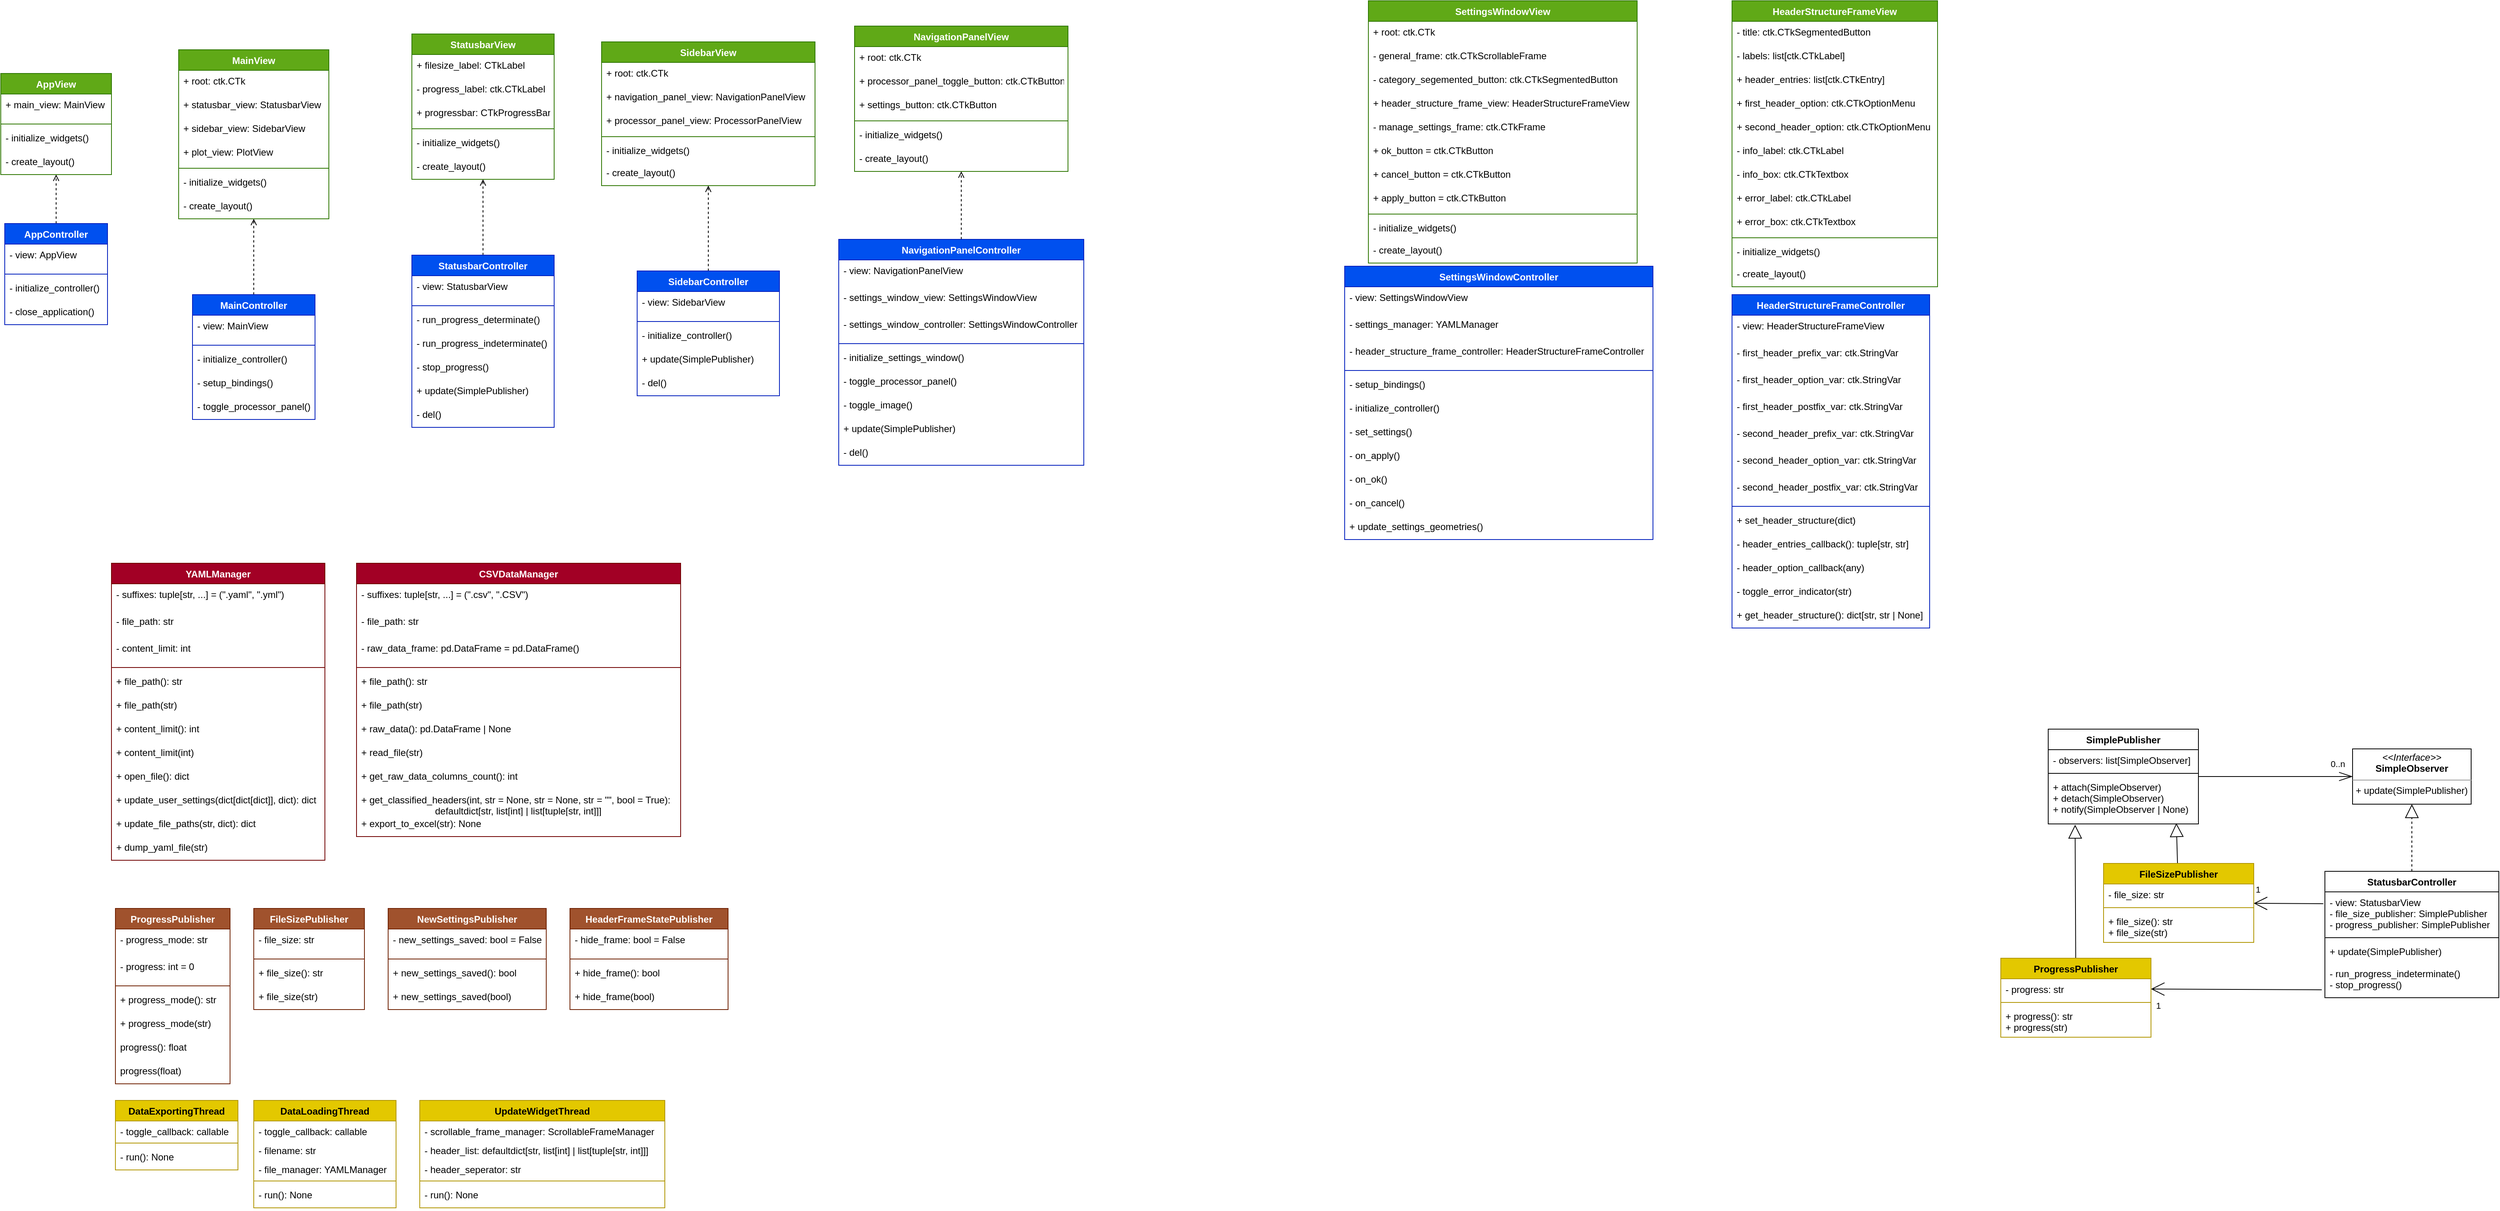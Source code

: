 <mxfile>
    <diagram id="FnCuMrJBciPBzQJP4Sz_" name="Page-1">
        <mxGraphModel dx="-2260" dy="2338" grid="1" gridSize="10" guides="1" tooltips="1" connect="1" arrows="1" fold="1" page="1" pageScale="1" pageWidth="1169" pageHeight="827" math="0" shadow="0">
            <root>
                <mxCell id="0"/>
                <mxCell id="1" parent="0"/>
                <mxCell id="126" style="edgeStyle=none;html=1;endArrow=block;endFill=0;endSize=15;dashed=1;" parent="1" source="127" target="173" edge="1">
                    <mxGeometry relative="1" as="geometry"/>
                </mxCell>
                <mxCell id="127" value="StatusbarController" style="swimlane;fontStyle=1;align=center;verticalAlign=top;childLayout=stackLayout;horizontal=1;startSize=26;horizontalStack=0;resizeParent=1;resizeParentMax=0;resizeLast=0;collapsible=1;marginBottom=0;rounded=0;" parent="1" vertex="1">
                    <mxGeometry x="6550" y="-460" width="220" height="160" as="geometry"/>
                </mxCell>
                <mxCell id="128" value="- view: StatusbarView&#10;- file_size_publisher: SimplePublisher&#10;- progress_publisher: SimplePublisher" style="text;strokeColor=none;fillColor=none;align=left;verticalAlign=top;spacingLeft=4;spacingRight=4;overflow=hidden;rotatable=0;points=[[0,0.5],[1,0.5]];portConstraint=eastwest;rounded=0;" parent="127" vertex="1">
                    <mxGeometry y="26" width="220" height="54" as="geometry"/>
                </mxCell>
                <mxCell id="129" value="" style="line;strokeWidth=1;fillColor=none;align=left;verticalAlign=middle;spacingTop=-1;spacingLeft=3;spacingRight=3;rotatable=0;labelPosition=right;points=[];portConstraint=eastwest;strokeColor=inherit;rounded=0;" parent="127" vertex="1">
                    <mxGeometry y="80" width="220" height="8" as="geometry"/>
                </mxCell>
                <mxCell id="130" value="+ update(SimplePublisher)&#10;&#10;- run_progress_indeterminate()&#10;- stop_progress()" style="text;strokeColor=none;fillColor=none;align=left;verticalAlign=top;spacingLeft=4;spacingRight=4;overflow=hidden;rotatable=0;points=[[0,0.5],[1,0.5]];portConstraint=eastwest;rounded=0;" parent="127" vertex="1">
                    <mxGeometry y="88" width="220" height="72" as="geometry"/>
                </mxCell>
                <mxCell id="167" style="edgeStyle=none;html=1;endArrow=openThin;endFill=0;endSize=15;" parent="1" source="169" target="173" edge="1">
                    <mxGeometry relative="1" as="geometry"/>
                </mxCell>
                <mxCell id="168" value="0..n" style="edgeLabel;html=1;align=center;verticalAlign=middle;resizable=0;points=[];" parent="167" vertex="1" connectable="0">
                    <mxGeometry x="0.8" relative="1" as="geometry">
                        <mxPoint y="-16" as="offset"/>
                    </mxGeometry>
                </mxCell>
                <mxCell id="169" value="SimplePublisher" style="swimlane;fontStyle=1;align=center;verticalAlign=top;childLayout=stackLayout;horizontal=1;startSize=26;horizontalStack=0;resizeParent=1;resizeParentMax=0;resizeLast=0;collapsible=1;marginBottom=0;rounded=0;" parent="1" vertex="1">
                    <mxGeometry x="6200" y="-640" width="190" height="120" as="geometry"/>
                </mxCell>
                <mxCell id="170" value="- observers: list[SimpleObserver]" style="text;strokeColor=none;fillColor=none;align=left;verticalAlign=top;spacingLeft=4;spacingRight=4;overflow=hidden;rotatable=0;points=[[0,0.5],[1,0.5]];portConstraint=eastwest;rounded=0;" parent="169" vertex="1">
                    <mxGeometry y="26" width="190" height="26" as="geometry"/>
                </mxCell>
                <mxCell id="171" value="" style="line;strokeWidth=1;fillColor=none;align=left;verticalAlign=middle;spacingTop=-1;spacingLeft=3;spacingRight=3;rotatable=0;labelPosition=right;points=[];portConstraint=eastwest;strokeColor=inherit;rounded=0;" parent="169" vertex="1">
                    <mxGeometry y="52" width="190" height="8" as="geometry"/>
                </mxCell>
                <mxCell id="172" value="+ attach(SimpleObserver)&#10;+ detach(SimpleObserver)&#10;+ notify(SimpleObserver | None)" style="text;strokeColor=none;fillColor=none;align=left;verticalAlign=top;spacingLeft=4;spacingRight=4;overflow=hidden;rotatable=0;points=[[0,0.5],[1,0.5]];portConstraint=eastwest;rounded=0;" parent="169" vertex="1">
                    <mxGeometry y="60" width="190" height="60" as="geometry"/>
                </mxCell>
                <mxCell id="173" value="&lt;p style=&quot;margin:0px;margin-top:4px;text-align:center;&quot;&gt;&lt;i&gt;&amp;lt;&amp;lt;Interface&amp;gt;&amp;gt;&lt;/i&gt;&lt;br&gt;&lt;b&gt;SimpleObserver&lt;/b&gt;&lt;/p&gt;&lt;hr size=&quot;1&quot;&gt;&lt;p style=&quot;margin:0px;margin-left:4px;&quot;&gt;&lt;/p&gt;&lt;p style=&quot;margin:0px;margin-left:4px;&quot;&gt;&lt;span style=&quot;background-color: initial;&quot;&gt;+ update(SimplePublisher)&lt;/span&gt;&lt;/p&gt;" style="verticalAlign=top;align=left;overflow=fill;fontSize=12;fontFamily=Helvetica;html=1;" parent="1" vertex="1">
                    <mxGeometry x="6585" y="-615" width="150" height="70" as="geometry"/>
                </mxCell>
                <mxCell id="174" style="edgeStyle=none;html=1;endArrow=block;endFill=0;endSize=15;entryX=0.179;entryY=1.017;entryDx=0;entryDy=0;entryPerimeter=0;" parent="1" source="175" target="172" edge="1">
                    <mxGeometry relative="1" as="geometry"/>
                </mxCell>
                <mxCell id="175" value="ProgressPublisher" style="swimlane;fontStyle=1;align=center;verticalAlign=top;childLayout=stackLayout;horizontal=1;startSize=26;horizontalStack=0;resizeParent=1;resizeParentMax=0;resizeLast=0;collapsible=1;marginBottom=0;rounded=0;fillColor=#e3c800;fontColor=#000000;strokeColor=#B09500;" parent="1" vertex="1">
                    <mxGeometry x="6140" y="-350" width="190" height="100" as="geometry"/>
                </mxCell>
                <mxCell id="176" value="- progress: str" style="text;strokeColor=none;fillColor=none;align=left;verticalAlign=top;spacingLeft=4;spacingRight=4;overflow=hidden;rotatable=0;points=[[0,0.5],[1,0.5]];portConstraint=eastwest;rounded=0;" parent="175" vertex="1">
                    <mxGeometry y="26" width="190" height="26" as="geometry"/>
                </mxCell>
                <mxCell id="177" value="" style="line;strokeWidth=1;fillColor=none;align=left;verticalAlign=middle;spacingTop=-1;spacingLeft=3;spacingRight=3;rotatable=0;labelPosition=right;points=[];portConstraint=eastwest;strokeColor=inherit;rounded=0;" parent="175" vertex="1">
                    <mxGeometry y="52" width="190" height="8" as="geometry"/>
                </mxCell>
                <mxCell id="178" value="+ progress(): str&#10;+ progress(str)" style="text;strokeColor=none;fillColor=none;align=left;verticalAlign=top;spacingLeft=4;spacingRight=4;overflow=hidden;rotatable=0;points=[[0,0.5],[1,0.5]];portConstraint=eastwest;rounded=0;" parent="175" vertex="1">
                    <mxGeometry y="60" width="190" height="40" as="geometry"/>
                </mxCell>
                <mxCell id="179" style="edgeStyle=none;html=1;endArrow=block;endFill=0;endSize=15;entryX=0.853;entryY=0.983;entryDx=0;entryDy=0;entryPerimeter=0;" parent="1" source="180" target="172" edge="1">
                    <mxGeometry relative="1" as="geometry"/>
                </mxCell>
                <mxCell id="180" value="FileSizePublisher" style="swimlane;fontStyle=1;align=center;verticalAlign=top;childLayout=stackLayout;horizontal=1;startSize=26;horizontalStack=0;resizeParent=1;resizeParentMax=0;resizeLast=0;collapsible=1;marginBottom=0;rounded=0;fillColor=#e3c800;fontColor=#000000;strokeColor=#B09500;" parent="1" vertex="1">
                    <mxGeometry x="6270" y="-470" width="190" height="100" as="geometry"/>
                </mxCell>
                <mxCell id="181" value="- file_size: str" style="text;strokeColor=none;fillColor=none;align=left;verticalAlign=top;spacingLeft=4;spacingRight=4;overflow=hidden;rotatable=0;points=[[0,0.5],[1,0.5]];portConstraint=eastwest;rounded=0;" parent="180" vertex="1">
                    <mxGeometry y="26" width="190" height="26" as="geometry"/>
                </mxCell>
                <mxCell id="182" value="" style="line;strokeWidth=1;fillColor=none;align=left;verticalAlign=middle;spacingTop=-1;spacingLeft=3;spacingRight=3;rotatable=0;labelPosition=right;points=[];portConstraint=eastwest;strokeColor=inherit;rounded=0;" parent="180" vertex="1">
                    <mxGeometry y="52" width="190" height="8" as="geometry"/>
                </mxCell>
                <mxCell id="183" value="+ file_size(): str&#10;+ file_size(str)" style="text;strokeColor=none;fillColor=none;align=left;verticalAlign=top;spacingLeft=4;spacingRight=4;overflow=hidden;rotatable=0;points=[[0,0.5],[1,0.5]];portConstraint=eastwest;rounded=0;" parent="180" vertex="1">
                    <mxGeometry y="60" width="190" height="40" as="geometry"/>
                </mxCell>
                <mxCell id="184" style="edgeStyle=none;html=1;endArrow=open;endFill=0;endSize=15;exitX=-0.009;exitY=0.278;exitDx=0;exitDy=0;exitPerimeter=0;" parent="1" source="128" target="180" edge="1">
                    <mxGeometry relative="1" as="geometry"/>
                </mxCell>
                <mxCell id="185" value="1" style="edgeLabel;html=1;align=center;verticalAlign=middle;resizable=0;points=[];" parent="184" vertex="1" connectable="0">
                    <mxGeometry x="0.867" y="3" relative="1" as="geometry">
                        <mxPoint x="-1" y="-21" as="offset"/>
                    </mxGeometry>
                </mxCell>
                <mxCell id="186" style="edgeStyle=none;html=1;endArrow=open;endFill=0;endSize=15;exitX=-0.018;exitY=0.861;exitDx=0;exitDy=0;exitPerimeter=0;entryX=1;entryY=0.5;entryDx=0;entryDy=0;" parent="1" source="130" target="176" edge="1">
                    <mxGeometry relative="1" as="geometry"/>
                </mxCell>
                <mxCell id="187" value="1" style="edgeLabel;html=1;align=center;verticalAlign=middle;resizable=0;points=[];" parent="186" vertex="1" connectable="0">
                    <mxGeometry x="0.883" y="4" relative="1" as="geometry">
                        <mxPoint x="-4" y="17" as="offset"/>
                    </mxGeometry>
                </mxCell>
                <mxCell id="211" value="SettingsWindowView" style="swimlane;fontStyle=1;align=center;verticalAlign=top;childLayout=stackLayout;horizontal=1;startSize=26;horizontalStack=0;resizeParent=1;resizeParentMax=0;resizeLast=0;collapsible=1;marginBottom=0;rounded=0;fillColor=#60a917;fontColor=#ffffff;strokeColor=#2D7600;" parent="1" vertex="1">
                    <mxGeometry x="5340" y="-1562" width="340" height="332" as="geometry"/>
                </mxCell>
                <mxCell id="212" value="+ root: ctk.CTk" style="text;strokeColor=none;fillColor=none;align=left;verticalAlign=top;spacingLeft=4;spacingRight=4;overflow=hidden;rotatable=0;points=[[0,0.5],[1,0.5]];portConstraint=eastwest;rounded=0;" parent="211" vertex="1">
                    <mxGeometry y="26" width="340" height="30" as="geometry"/>
                </mxCell>
                <mxCell id="268" value="- general_frame: ctk.CTkScrollableFrame" style="text;strokeColor=none;fillColor=none;align=left;verticalAlign=top;spacingLeft=4;spacingRight=4;overflow=hidden;rotatable=0;points=[[0,0.5],[1,0.5]];portConstraint=eastwest;rounded=0;" parent="211" vertex="1">
                    <mxGeometry y="56" width="340" height="30" as="geometry"/>
                </mxCell>
                <mxCell id="269" value="- category_segemented_button: ctk.CTkSegmentedButton" style="text;strokeColor=none;fillColor=none;align=left;verticalAlign=top;spacingLeft=4;spacingRight=4;overflow=hidden;rotatable=0;points=[[0,0.5],[1,0.5]];portConstraint=eastwest;rounded=0;" parent="211" vertex="1">
                    <mxGeometry y="86" width="340" height="30" as="geometry"/>
                </mxCell>
                <mxCell id="270" value="+ header_structure_frame_view: HeaderStructureFrameView" style="text;strokeColor=none;fillColor=none;align=left;verticalAlign=top;spacingLeft=4;spacingRight=4;overflow=hidden;rotatable=0;points=[[0,0.5],[1,0.5]];portConstraint=eastwest;rounded=0;" parent="211" vertex="1">
                    <mxGeometry y="116" width="340" height="30" as="geometry"/>
                </mxCell>
                <mxCell id="271" value="- manage_settings_frame: ctk.CTkFrame" style="text;strokeColor=none;fillColor=none;align=left;verticalAlign=top;spacingLeft=4;spacingRight=4;overflow=hidden;rotatable=0;points=[[0,0.5],[1,0.5]];portConstraint=eastwest;rounded=0;" parent="211" vertex="1">
                    <mxGeometry y="146" width="340" height="30" as="geometry"/>
                </mxCell>
                <mxCell id="272" value="+ ok_button = ctk.CTkButton" style="text;strokeColor=none;fillColor=none;align=left;verticalAlign=top;spacingLeft=4;spacingRight=4;overflow=hidden;rotatable=0;points=[[0,0.5],[1,0.5]];portConstraint=eastwest;rounded=0;" parent="211" vertex="1">
                    <mxGeometry y="176" width="340" height="30" as="geometry"/>
                </mxCell>
                <mxCell id="273" value="+ cancel_button = ctk.CTkButton" style="text;strokeColor=none;fillColor=none;align=left;verticalAlign=top;spacingLeft=4;spacingRight=4;overflow=hidden;rotatable=0;points=[[0,0.5],[1,0.5]];portConstraint=eastwest;rounded=0;" parent="211" vertex="1">
                    <mxGeometry y="206" width="340" height="30" as="geometry"/>
                </mxCell>
                <mxCell id="274" value="+ apply_button = ctk.CTkButton" style="text;strokeColor=none;fillColor=none;align=left;verticalAlign=top;spacingLeft=4;spacingRight=4;overflow=hidden;rotatable=0;points=[[0,0.5],[1,0.5]];portConstraint=eastwest;rounded=0;" parent="211" vertex="1">
                    <mxGeometry y="236" width="340" height="30" as="geometry"/>
                </mxCell>
                <mxCell id="216" value="" style="line;strokeWidth=1;fillColor=none;align=left;verticalAlign=middle;spacingTop=-1;spacingLeft=3;spacingRight=3;rotatable=0;labelPosition=right;points=[];portConstraint=eastwest;strokeColor=inherit;rounded=0;" parent="211" vertex="1">
                    <mxGeometry y="266" width="340" height="8" as="geometry"/>
                </mxCell>
                <mxCell id="217" value="- initialize_widgets()" style="text;strokeColor=none;fillColor=none;align=left;verticalAlign=top;spacingLeft=4;spacingRight=4;overflow=hidden;rotatable=0;points=[[0,0.5],[1,0.5]];portConstraint=eastwest;rounded=0;" parent="211" vertex="1">
                    <mxGeometry y="274" width="340" height="28" as="geometry"/>
                </mxCell>
                <mxCell id="218" value="- create_layout()" style="text;strokeColor=none;fillColor=none;align=left;verticalAlign=top;spacingLeft=4;spacingRight=4;overflow=hidden;rotatable=0;points=[[0,0.5],[1,0.5]];portConstraint=eastwest;rounded=0;" parent="211" vertex="1">
                    <mxGeometry y="302" width="340" height="30" as="geometry"/>
                </mxCell>
                <mxCell id="219" value="SettingsWindowController" style="swimlane;fontStyle=1;align=center;verticalAlign=top;childLayout=stackLayout;horizontal=1;startSize=26;horizontalStack=0;resizeParent=1;resizeParentMax=0;resizeLast=0;collapsible=1;marginBottom=0;rounded=0;fillColor=#0050ef;fontColor=#ffffff;strokeColor=#001DBC;" parent="1" vertex="1">
                    <mxGeometry x="5310" y="-1226" width="390" height="346" as="geometry"/>
                </mxCell>
                <mxCell id="220" value="- view: SettingsWindowView" style="text;strokeColor=none;fillColor=none;align=left;verticalAlign=top;spacingLeft=4;spacingRight=4;overflow=hidden;rotatable=0;points=[[0,0.5],[1,0.5]];portConstraint=eastwest;rounded=0;" parent="219" vertex="1">
                    <mxGeometry y="26" width="390" height="34" as="geometry"/>
                </mxCell>
                <mxCell id="249" value="- settings_manager: YAMLManager" style="text;strokeColor=none;fillColor=none;align=left;verticalAlign=top;spacingLeft=4;spacingRight=4;overflow=hidden;rotatable=0;points=[[0,0.5],[1,0.5]];portConstraint=eastwest;rounded=0;" parent="219" vertex="1">
                    <mxGeometry y="60" width="390" height="34" as="geometry"/>
                </mxCell>
                <mxCell id="250" value="- header_structure_frame_controller: HeaderStructureFrameController" style="text;strokeColor=none;fillColor=none;align=left;verticalAlign=top;spacingLeft=4;spacingRight=4;overflow=hidden;rotatable=0;points=[[0,0.5],[1,0.5]];portConstraint=eastwest;rounded=0;" parent="219" vertex="1">
                    <mxGeometry y="94" width="390" height="34" as="geometry"/>
                </mxCell>
                <mxCell id="221" value="" style="line;strokeWidth=1;fillColor=none;align=left;verticalAlign=middle;spacingTop=-1;spacingLeft=3;spacingRight=3;rotatable=0;labelPosition=right;points=[];portConstraint=eastwest;strokeColor=inherit;rounded=0;" parent="219" vertex="1">
                    <mxGeometry y="128" width="390" height="8" as="geometry"/>
                </mxCell>
                <mxCell id="222" value="- setup_bindings()" style="text;strokeColor=none;fillColor=none;align=left;verticalAlign=top;spacingLeft=4;spacingRight=4;overflow=hidden;rotatable=0;points=[[0,0.5],[1,0.5]];portConstraint=eastwest;rounded=0;" parent="219" vertex="1">
                    <mxGeometry y="136" width="390" height="30" as="geometry"/>
                </mxCell>
                <mxCell id="284" value="- initialize_controller()" style="text;strokeColor=none;fillColor=none;align=left;verticalAlign=top;spacingLeft=4;spacingRight=4;overflow=hidden;rotatable=0;points=[[0,0.5],[1,0.5]];portConstraint=eastwest;rounded=0;" parent="219" vertex="1">
                    <mxGeometry y="166" width="390" height="30" as="geometry"/>
                </mxCell>
                <mxCell id="223" value="- set_settings()" style="text;strokeColor=none;fillColor=none;align=left;verticalAlign=top;spacingLeft=4;spacingRight=4;overflow=hidden;rotatable=0;points=[[0,0.5],[1,0.5]];portConstraint=eastwest;rounded=0;" parent="219" vertex="1">
                    <mxGeometry y="196" width="390" height="30" as="geometry"/>
                </mxCell>
                <mxCell id="252" value="- on_apply()" style="text;strokeColor=none;fillColor=none;align=left;verticalAlign=top;spacingLeft=4;spacingRight=4;overflow=hidden;rotatable=0;points=[[0,0.5],[1,0.5]];portConstraint=eastwest;rounded=0;" parent="219" vertex="1">
                    <mxGeometry y="226" width="390" height="30" as="geometry"/>
                </mxCell>
                <mxCell id="253" value="- on_ok()" style="text;strokeColor=none;fillColor=none;align=left;verticalAlign=top;spacingLeft=4;spacingRight=4;overflow=hidden;rotatable=0;points=[[0,0.5],[1,0.5]];portConstraint=eastwest;rounded=0;" parent="219" vertex="1">
                    <mxGeometry y="256" width="390" height="30" as="geometry"/>
                </mxCell>
                <mxCell id="254" value="- on_cancel()" style="text;strokeColor=none;fillColor=none;align=left;verticalAlign=top;spacingLeft=4;spacingRight=4;overflow=hidden;rotatable=0;points=[[0,0.5],[1,0.5]];portConstraint=eastwest;rounded=0;" parent="219" vertex="1">
                    <mxGeometry y="286" width="390" height="30" as="geometry"/>
                </mxCell>
                <mxCell id="251" value="+ update_settings_geometries()" style="text;strokeColor=none;fillColor=none;align=left;verticalAlign=top;spacingLeft=4;spacingRight=4;overflow=hidden;rotatable=0;points=[[0,0.5],[1,0.5]];portConstraint=eastwest;rounded=0;" parent="219" vertex="1">
                    <mxGeometry y="316" width="390" height="30" as="geometry"/>
                </mxCell>
                <mxCell id="233" value="HeaderStructureFrameController" style="swimlane;fontStyle=1;align=center;verticalAlign=top;childLayout=stackLayout;horizontal=1;startSize=26;horizontalStack=0;resizeParent=1;resizeParentMax=0;resizeLast=0;collapsible=1;marginBottom=0;rounded=0;fillColor=#0050ef;fontColor=#ffffff;strokeColor=#001DBC;" parent="1" vertex="1">
                    <mxGeometry x="5800" y="-1190" width="250" height="422" as="geometry"/>
                </mxCell>
                <mxCell id="234" value="- view: HeaderStructureFrameView" style="text;strokeColor=none;fillColor=none;align=left;verticalAlign=top;spacingLeft=4;spacingRight=4;overflow=hidden;rotatable=0;points=[[0,0.5],[1,0.5]];portConstraint=eastwest;rounded=0;" parent="233" vertex="1">
                    <mxGeometry y="26" width="250" height="34" as="geometry"/>
                </mxCell>
                <mxCell id="285" value="- first_header_prefix_var: ctk.StringVar" style="text;strokeColor=none;fillColor=none;align=left;verticalAlign=top;spacingLeft=4;spacingRight=4;overflow=hidden;rotatable=0;points=[[0,0.5],[1,0.5]];portConstraint=eastwest;rounded=0;" parent="233" vertex="1">
                    <mxGeometry y="60" width="250" height="34" as="geometry"/>
                </mxCell>
                <mxCell id="286" value="- first_header_option_var: ctk.StringVar" style="text;strokeColor=none;fillColor=none;align=left;verticalAlign=top;spacingLeft=4;spacingRight=4;overflow=hidden;rotatable=0;points=[[0,0.5],[1,0.5]];portConstraint=eastwest;rounded=0;" parent="233" vertex="1">
                    <mxGeometry y="94" width="250" height="34" as="geometry"/>
                </mxCell>
                <mxCell id="287" value="- first_header_postfix_var: ctk.StringVar" style="text;strokeColor=none;fillColor=none;align=left;verticalAlign=top;spacingLeft=4;spacingRight=4;overflow=hidden;rotatable=0;points=[[0,0.5],[1,0.5]];portConstraint=eastwest;rounded=0;" parent="233" vertex="1">
                    <mxGeometry y="128" width="250" height="34" as="geometry"/>
                </mxCell>
                <mxCell id="288" value="- second_header_prefix_var: ctk.StringVar" style="text;strokeColor=none;fillColor=none;align=left;verticalAlign=top;spacingLeft=4;spacingRight=4;overflow=hidden;rotatable=0;points=[[0,0.5],[1,0.5]];portConstraint=eastwest;rounded=0;" parent="233" vertex="1">
                    <mxGeometry y="162" width="250" height="34" as="geometry"/>
                </mxCell>
                <mxCell id="289" value="- second_header_option_var: ctk.StringVar" style="text;strokeColor=none;fillColor=none;align=left;verticalAlign=top;spacingLeft=4;spacingRight=4;overflow=hidden;rotatable=0;points=[[0,0.5],[1,0.5]];portConstraint=eastwest;rounded=0;" parent="233" vertex="1">
                    <mxGeometry y="196" width="250" height="34" as="geometry"/>
                </mxCell>
                <mxCell id="290" value="- second_header_postfix_var: ctk.StringVar" style="text;strokeColor=none;fillColor=none;align=left;verticalAlign=top;spacingLeft=4;spacingRight=4;overflow=hidden;rotatable=0;points=[[0,0.5],[1,0.5]];portConstraint=eastwest;rounded=0;" parent="233" vertex="1">
                    <mxGeometry y="230" width="250" height="34" as="geometry"/>
                </mxCell>
                <mxCell id="235" value="" style="line;strokeWidth=1;fillColor=none;align=left;verticalAlign=middle;spacingTop=-1;spacingLeft=3;spacingRight=3;rotatable=0;labelPosition=right;points=[];portConstraint=eastwest;strokeColor=inherit;rounded=0;" parent="233" vertex="1">
                    <mxGeometry y="264" width="250" height="8" as="geometry"/>
                </mxCell>
                <mxCell id="236" value="+ set_header_structure(dict)" style="text;strokeColor=none;fillColor=none;align=left;verticalAlign=top;spacingLeft=4;spacingRight=4;overflow=hidden;rotatable=0;points=[[0,0.5],[1,0.5]];portConstraint=eastwest;rounded=0;" parent="233" vertex="1">
                    <mxGeometry y="272" width="250" height="30" as="geometry"/>
                </mxCell>
                <mxCell id="291" value="- header_entries_callback(): tuple[str, str]" style="text;strokeColor=none;fillColor=none;align=left;verticalAlign=top;spacingLeft=4;spacingRight=4;overflow=hidden;rotatable=0;points=[[0,0.5],[1,0.5]];portConstraint=eastwest;rounded=0;" parent="233" vertex="1">
                    <mxGeometry y="302" width="250" height="30" as="geometry"/>
                </mxCell>
                <mxCell id="292" value="- header_option_callback(any)" style="text;strokeColor=none;fillColor=none;align=left;verticalAlign=top;spacingLeft=4;spacingRight=4;overflow=hidden;rotatable=0;points=[[0,0.5],[1,0.5]];portConstraint=eastwest;rounded=0;" parent="233" vertex="1">
                    <mxGeometry y="332" width="250" height="30" as="geometry"/>
                </mxCell>
                <mxCell id="293" value="- toggle_error_indicator(str)" style="text;strokeColor=none;fillColor=none;align=left;verticalAlign=top;spacingLeft=4;spacingRight=4;overflow=hidden;rotatable=0;points=[[0,0.5],[1,0.5]];portConstraint=eastwest;rounded=0;" parent="233" vertex="1">
                    <mxGeometry y="362" width="250" height="30" as="geometry"/>
                </mxCell>
                <mxCell id="294" value="+ get_header_structure(): dict[str, str | None]" style="text;strokeColor=none;fillColor=none;align=left;verticalAlign=top;spacingLeft=4;spacingRight=4;overflow=hidden;rotatable=0;points=[[0,0.5],[1,0.5]];portConstraint=eastwest;rounded=0;" parent="233" vertex="1">
                    <mxGeometry y="392" width="250" height="30" as="geometry"/>
                </mxCell>
                <mxCell id="255" value="HeaderStructureFrameView" style="swimlane;fontStyle=1;align=center;verticalAlign=top;childLayout=stackLayout;horizontal=1;startSize=26;horizontalStack=0;resizeParent=1;resizeParentMax=0;resizeLast=0;collapsible=1;marginBottom=0;rounded=0;fillColor=#60a917;fontColor=#ffffff;strokeColor=#2D7600;" parent="1" vertex="1">
                    <mxGeometry x="5800" y="-1562" width="260" height="362" as="geometry"/>
                </mxCell>
                <mxCell id="256" value="- title: ctk.CTkSegmentedButton" style="text;strokeColor=none;fillColor=none;align=left;verticalAlign=top;spacingLeft=4;spacingRight=4;overflow=hidden;rotatable=0;points=[[0,0.5],[1,0.5]];portConstraint=eastwest;rounded=0;" parent="255" vertex="1">
                    <mxGeometry y="26" width="260" height="30" as="geometry"/>
                </mxCell>
                <mxCell id="260" value="- labels: list[ctk.CTkLabel]" style="text;strokeColor=none;fillColor=none;align=left;verticalAlign=top;spacingLeft=4;spacingRight=4;overflow=hidden;rotatable=0;points=[[0,0.5],[1,0.5]];portConstraint=eastwest;rounded=0;" parent="255" vertex="1">
                    <mxGeometry y="56" width="260" height="30" as="geometry"/>
                </mxCell>
                <mxCell id="261" value="+ header_entries: list[ctk.CTkEntry]" style="text;strokeColor=none;fillColor=none;align=left;verticalAlign=top;spacingLeft=4;spacingRight=4;overflow=hidden;rotatable=0;points=[[0,0.5],[1,0.5]];portConstraint=eastwest;rounded=0;" parent="255" vertex="1">
                    <mxGeometry y="86" width="260" height="30" as="geometry"/>
                </mxCell>
                <mxCell id="262" value="+ first_header_option: ctk.CTkOptionMenu" style="text;strokeColor=none;fillColor=none;align=left;verticalAlign=top;spacingLeft=4;spacingRight=4;overflow=hidden;rotatable=0;points=[[0,0.5],[1,0.5]];portConstraint=eastwest;rounded=0;" parent="255" vertex="1">
                    <mxGeometry y="116" width="260" height="30" as="geometry"/>
                </mxCell>
                <mxCell id="263" value="+ second_header_option: ctk.CTkOptionMenu" style="text;strokeColor=none;fillColor=none;align=left;verticalAlign=top;spacingLeft=4;spacingRight=4;overflow=hidden;rotatable=0;points=[[0,0.5],[1,0.5]];portConstraint=eastwest;rounded=0;" parent="255" vertex="1">
                    <mxGeometry y="146" width="260" height="30" as="geometry"/>
                </mxCell>
                <mxCell id="264" value="- info_label: ctk.CTkLabel" style="text;strokeColor=none;fillColor=none;align=left;verticalAlign=top;spacingLeft=4;spacingRight=4;overflow=hidden;rotatable=0;points=[[0,0.5],[1,0.5]];portConstraint=eastwest;rounded=0;" parent="255" vertex="1">
                    <mxGeometry y="176" width="260" height="30" as="geometry"/>
                </mxCell>
                <mxCell id="265" value="- info_box: ctk.CTkTextbox" style="text;strokeColor=none;fillColor=none;align=left;verticalAlign=top;spacingLeft=4;spacingRight=4;overflow=hidden;rotatable=0;points=[[0,0.5],[1,0.5]];portConstraint=eastwest;rounded=0;" parent="255" vertex="1">
                    <mxGeometry y="206" width="260" height="30" as="geometry"/>
                </mxCell>
                <mxCell id="266" value="+ error_label: ctk.CTkLabel" style="text;strokeColor=none;fillColor=none;align=left;verticalAlign=top;spacingLeft=4;spacingRight=4;overflow=hidden;rotatable=0;points=[[0,0.5],[1,0.5]];portConstraint=eastwest;rounded=0;" parent="255" vertex="1">
                    <mxGeometry y="236" width="260" height="30" as="geometry"/>
                </mxCell>
                <mxCell id="267" value="+ error_box: ctk.CTkTextbox" style="text;strokeColor=none;fillColor=none;align=left;verticalAlign=top;spacingLeft=4;spacingRight=4;overflow=hidden;rotatable=0;points=[[0,0.5],[1,0.5]];portConstraint=eastwest;rounded=0;" parent="255" vertex="1">
                    <mxGeometry y="266" width="260" height="30" as="geometry"/>
                </mxCell>
                <mxCell id="257" value="" style="line;strokeWidth=1;fillColor=none;align=left;verticalAlign=middle;spacingTop=-1;spacingLeft=3;spacingRight=3;rotatable=0;labelPosition=right;points=[];portConstraint=eastwest;strokeColor=inherit;rounded=0;" parent="255" vertex="1">
                    <mxGeometry y="296" width="260" height="8" as="geometry"/>
                </mxCell>
                <mxCell id="258" value="- initialize_widgets()" style="text;strokeColor=none;fillColor=none;align=left;verticalAlign=top;spacingLeft=4;spacingRight=4;overflow=hidden;rotatable=0;points=[[0,0.5],[1,0.5]];portConstraint=eastwest;rounded=0;" parent="255" vertex="1">
                    <mxGeometry y="304" width="260" height="28" as="geometry"/>
                </mxCell>
                <mxCell id="259" value="- create_layout()" style="text;strokeColor=none;fillColor=none;align=left;verticalAlign=top;spacingLeft=4;spacingRight=4;overflow=hidden;rotatable=0;points=[[0,0.5],[1,0.5]];portConstraint=eastwest;rounded=0;" parent="255" vertex="1">
                    <mxGeometry y="332" width="260" height="30" as="geometry"/>
                </mxCell>
                <mxCell id="275" value="YAMLManager" style="swimlane;fontStyle=1;align=center;verticalAlign=top;childLayout=stackLayout;horizontal=1;startSize=26;horizontalStack=0;resizeParent=1;resizeParentMax=0;resizeLast=0;collapsible=1;marginBottom=0;rounded=0;fillColor=#a20025;fontColor=#ffffff;strokeColor=#6F0000;" parent="1" vertex="1">
                    <mxGeometry x="3750" y="-850" width="270" height="376" as="geometry"/>
                </mxCell>
                <mxCell id="276" value="- suffixes: tuple[str, ...] = (&quot;.yaml&quot;, &quot;.yml&quot;)" style="text;strokeColor=none;fillColor=none;align=left;verticalAlign=top;spacingLeft=4;spacingRight=4;overflow=hidden;rotatable=0;points=[[0,0.5],[1,0.5]];portConstraint=eastwest;rounded=0;" parent="275" vertex="1">
                    <mxGeometry y="26" width="270" height="34" as="geometry"/>
                </mxCell>
                <mxCell id="281" value="- file_path: str" style="text;strokeColor=none;fillColor=none;align=left;verticalAlign=top;spacingLeft=4;spacingRight=4;overflow=hidden;rotatable=0;points=[[0,0.5],[1,0.5]];portConstraint=eastwest;rounded=0;" parent="275" vertex="1">
                    <mxGeometry y="60" width="270" height="34" as="geometry"/>
                </mxCell>
                <mxCell id="282" value="- content_limit: int" style="text;strokeColor=none;fillColor=none;align=left;verticalAlign=top;spacingLeft=4;spacingRight=4;overflow=hidden;rotatable=0;points=[[0,0.5],[1,0.5]];portConstraint=eastwest;rounded=0;" parent="275" vertex="1">
                    <mxGeometry y="94" width="270" height="34" as="geometry"/>
                </mxCell>
                <mxCell id="277" value="" style="line;strokeWidth=1;fillColor=none;align=left;verticalAlign=middle;spacingTop=-1;spacingLeft=3;spacingRight=3;rotatable=0;labelPosition=right;points=[];portConstraint=eastwest;strokeColor=inherit;rounded=0;" parent="275" vertex="1">
                    <mxGeometry y="128" width="270" height="8" as="geometry"/>
                </mxCell>
                <mxCell id="278" value="+ file_path(): str" style="text;strokeColor=none;fillColor=none;align=left;verticalAlign=top;spacingLeft=4;spacingRight=4;overflow=hidden;rotatable=0;points=[[0,0.5],[1,0.5]];portConstraint=eastwest;rounded=0;" parent="275" vertex="1">
                    <mxGeometry y="136" width="270" height="30" as="geometry"/>
                </mxCell>
                <mxCell id="283" value="+ file_path(str)" style="text;strokeColor=none;fillColor=none;align=left;verticalAlign=top;spacingLeft=4;spacingRight=4;overflow=hidden;rotatable=0;points=[[0,0.5],[1,0.5]];portConstraint=eastwest;rounded=0;" parent="275" vertex="1">
                    <mxGeometry y="166" width="270" height="30" as="geometry"/>
                </mxCell>
                <mxCell id="279" value="+ content_limit(): int" style="text;strokeColor=none;fillColor=none;align=left;verticalAlign=top;spacingLeft=4;spacingRight=4;overflow=hidden;rotatable=0;points=[[0,0.5],[1,0.5]];portConstraint=eastwest;rounded=0;" parent="275" vertex="1">
                    <mxGeometry y="196" width="270" height="30" as="geometry"/>
                </mxCell>
                <mxCell id="280" value="+ content_limit(int)" style="text;strokeColor=none;fillColor=none;align=left;verticalAlign=top;spacingLeft=4;spacingRight=4;overflow=hidden;rotatable=0;points=[[0,0.5],[1,0.5]];portConstraint=eastwest;rounded=0;" parent="275" vertex="1">
                    <mxGeometry y="226" width="270" height="30" as="geometry"/>
                </mxCell>
                <mxCell id="295" value="+ open_file(): dict" style="text;strokeColor=none;fillColor=none;align=left;verticalAlign=top;spacingLeft=4;spacingRight=4;overflow=hidden;rotatable=0;points=[[0,0.5],[1,0.5]];portConstraint=eastwest;rounded=0;" parent="275" vertex="1">
                    <mxGeometry y="256" width="270" height="30" as="geometry"/>
                </mxCell>
                <mxCell id="296" value="+ update_user_settings(dict[dict[dict]], dict): dict" style="text;strokeColor=none;fillColor=none;align=left;verticalAlign=top;spacingLeft=4;spacingRight=4;overflow=hidden;rotatable=0;points=[[0,0.5],[1,0.5]];portConstraint=eastwest;rounded=0;" parent="275" vertex="1">
                    <mxGeometry y="286" width="270" height="30" as="geometry"/>
                </mxCell>
                <mxCell id="297" value="+ update_file_paths(str, dict): dict" style="text;strokeColor=none;fillColor=none;align=left;verticalAlign=top;spacingLeft=4;spacingRight=4;overflow=hidden;rotatable=0;points=[[0,0.5],[1,0.5]];portConstraint=eastwest;rounded=0;" parent="275" vertex="1">
                    <mxGeometry y="316" width="270" height="30" as="geometry"/>
                </mxCell>
                <mxCell id="298" value="+ dump_yaml_file(str)" style="text;strokeColor=none;fillColor=none;align=left;verticalAlign=top;spacingLeft=4;spacingRight=4;overflow=hidden;rotatable=0;points=[[0,0.5],[1,0.5]];portConstraint=eastwest;rounded=0;" parent="275" vertex="1">
                    <mxGeometry y="346" width="270" height="30" as="geometry"/>
                </mxCell>
                <mxCell id="299" value="CSVDataManager" style="swimlane;fontStyle=1;align=center;verticalAlign=top;childLayout=stackLayout;horizontal=1;startSize=26;horizontalStack=0;resizeParent=1;resizeParentMax=0;resizeLast=0;collapsible=1;marginBottom=0;rounded=0;fillColor=#a20025;fontColor=#ffffff;strokeColor=#6F0000;" parent="1" vertex="1">
                    <mxGeometry x="4060" y="-850" width="410" height="346" as="geometry"/>
                </mxCell>
                <mxCell id="300" value="- suffixes: tuple[str, ...] = (&quot;.csv&quot;, &quot;.CSV&quot;)" style="text;strokeColor=none;fillColor=none;align=left;verticalAlign=top;spacingLeft=4;spacingRight=4;overflow=hidden;rotatable=0;points=[[0,0.5],[1,0.5]];portConstraint=eastwest;rounded=0;" parent="299" vertex="1">
                    <mxGeometry y="26" width="410" height="34" as="geometry"/>
                </mxCell>
                <mxCell id="301" value="- file_path: str" style="text;strokeColor=none;fillColor=none;align=left;verticalAlign=top;spacingLeft=4;spacingRight=4;overflow=hidden;rotatable=0;points=[[0,0.5],[1,0.5]];portConstraint=eastwest;rounded=0;" parent="299" vertex="1">
                    <mxGeometry y="60" width="410" height="34" as="geometry"/>
                </mxCell>
                <mxCell id="302" value="- raw_data_frame: pd.DataFrame = pd.DataFrame()" style="text;strokeColor=none;fillColor=none;align=left;verticalAlign=top;spacingLeft=4;spacingRight=4;overflow=hidden;rotatable=0;points=[[0,0.5],[1,0.5]];portConstraint=eastwest;rounded=0;" parent="299" vertex="1">
                    <mxGeometry y="94" width="410" height="34" as="geometry"/>
                </mxCell>
                <mxCell id="303" value="" style="line;strokeWidth=1;fillColor=none;align=left;verticalAlign=middle;spacingTop=-1;spacingLeft=3;spacingRight=3;rotatable=0;labelPosition=right;points=[];portConstraint=eastwest;strokeColor=inherit;rounded=0;" parent="299" vertex="1">
                    <mxGeometry y="128" width="410" height="8" as="geometry"/>
                </mxCell>
                <mxCell id="304" value="+ file_path(): str" style="text;strokeColor=none;fillColor=none;align=left;verticalAlign=top;spacingLeft=4;spacingRight=4;overflow=hidden;rotatable=0;points=[[0,0.5],[1,0.5]];portConstraint=eastwest;rounded=0;" parent="299" vertex="1">
                    <mxGeometry y="136" width="410" height="30" as="geometry"/>
                </mxCell>
                <mxCell id="305" value="+ file_path(str)" style="text;strokeColor=none;fillColor=none;align=left;verticalAlign=top;spacingLeft=4;spacingRight=4;overflow=hidden;rotatable=0;points=[[0,0.5],[1,0.5]];portConstraint=eastwest;rounded=0;" parent="299" vertex="1">
                    <mxGeometry y="166" width="410" height="30" as="geometry"/>
                </mxCell>
                <mxCell id="306" value="+ raw_data(): pd.DataFrame | None" style="text;strokeColor=none;fillColor=none;align=left;verticalAlign=top;spacingLeft=4;spacingRight=4;overflow=hidden;rotatable=0;points=[[0,0.5],[1,0.5]];portConstraint=eastwest;rounded=0;" parent="299" vertex="1">
                    <mxGeometry y="196" width="410" height="30" as="geometry"/>
                </mxCell>
                <mxCell id="307" value="+ read_file(str)" style="text;strokeColor=none;fillColor=none;align=left;verticalAlign=top;spacingLeft=4;spacingRight=4;overflow=hidden;rotatable=0;points=[[0,0.5],[1,0.5]];portConstraint=eastwest;rounded=0;" parent="299" vertex="1">
                    <mxGeometry y="226" width="410" height="30" as="geometry"/>
                </mxCell>
                <mxCell id="308" value="+ get_raw_data_columns_count(): int" style="text;strokeColor=none;fillColor=none;align=left;verticalAlign=top;spacingLeft=4;spacingRight=4;overflow=hidden;rotatable=0;points=[[0,0.5],[1,0.5]];portConstraint=eastwest;rounded=0;" parent="299" vertex="1">
                    <mxGeometry y="256" width="410" height="30" as="geometry"/>
                </mxCell>
                <mxCell id="309" value="+ get_classified_headers(int, str = None, str = None, str = &quot;&quot;, bool = True): &#10;                            defaultdict[str, list[int] | list[tuple[str, int]]]" style="text;strokeColor=none;fillColor=none;align=left;verticalAlign=top;spacingLeft=4;spacingRight=4;overflow=hidden;rotatable=0;points=[[0,0.5],[1,0.5]];portConstraint=eastwest;rounded=0;" parent="299" vertex="1">
                    <mxGeometry y="286" width="410" height="30" as="geometry"/>
                </mxCell>
                <mxCell id="310" value="+ export_to_excel(str): None" style="text;strokeColor=none;fillColor=none;align=left;verticalAlign=top;spacingLeft=4;spacingRight=4;overflow=hidden;rotatable=0;points=[[0,0.5],[1,0.5]];portConstraint=eastwest;rounded=0;" parent="299" vertex="1">
                    <mxGeometry y="316" width="410" height="30" as="geometry"/>
                </mxCell>
                <mxCell id="314" value="ProgressPublisher" style="swimlane;fontStyle=1;align=center;verticalAlign=top;childLayout=stackLayout;horizontal=1;startSize=26;horizontalStack=0;resizeParent=1;resizeParentMax=0;resizeLast=0;collapsible=1;marginBottom=0;rounded=0;fillColor=#a0522d;fontColor=#ffffff;strokeColor=#6D1F00;" parent="1" vertex="1">
                    <mxGeometry x="3755" y="-413" width="145" height="222" as="geometry"/>
                </mxCell>
                <mxCell id="315" value="- progress_mode: str" style="text;strokeColor=none;fillColor=none;align=left;verticalAlign=top;spacingLeft=4;spacingRight=4;overflow=hidden;rotatable=0;points=[[0,0.5],[1,0.5]];portConstraint=eastwest;rounded=0;" parent="314" vertex="1">
                    <mxGeometry y="26" width="145" height="34" as="geometry"/>
                </mxCell>
                <mxCell id="316" value="- progress: int = 0" style="text;strokeColor=none;fillColor=none;align=left;verticalAlign=top;spacingLeft=4;spacingRight=4;overflow=hidden;rotatable=0;points=[[0,0.5],[1,0.5]];portConstraint=eastwest;rounded=0;" parent="314" vertex="1">
                    <mxGeometry y="60" width="145" height="34" as="geometry"/>
                </mxCell>
                <mxCell id="318" value="" style="line;strokeWidth=1;fillColor=none;align=left;verticalAlign=middle;spacingTop=-1;spacingLeft=3;spacingRight=3;rotatable=0;labelPosition=right;points=[];portConstraint=eastwest;strokeColor=inherit;rounded=0;" parent="314" vertex="1">
                    <mxGeometry y="94" width="145" height="8" as="geometry"/>
                </mxCell>
                <mxCell id="319" value="+ progress_mode(): str" style="text;strokeColor=none;fillColor=none;align=left;verticalAlign=top;spacingLeft=4;spacingRight=4;overflow=hidden;rotatable=0;points=[[0,0.5],[1,0.5]];portConstraint=eastwest;rounded=0;" parent="314" vertex="1">
                    <mxGeometry y="102" width="145" height="30" as="geometry"/>
                </mxCell>
                <mxCell id="320" value="+ progress_mode(str)" style="text;strokeColor=none;fillColor=none;align=left;verticalAlign=top;spacingLeft=4;spacingRight=4;overflow=hidden;rotatable=0;points=[[0,0.5],[1,0.5]];portConstraint=eastwest;rounded=0;" parent="314" vertex="1">
                    <mxGeometry y="132" width="145" height="30" as="geometry"/>
                </mxCell>
                <mxCell id="321" value="progress(): float" style="text;strokeColor=none;fillColor=none;align=left;verticalAlign=top;spacingLeft=4;spacingRight=4;overflow=hidden;rotatable=0;points=[[0,0.5],[1,0.5]];portConstraint=eastwest;rounded=0;" parent="314" vertex="1">
                    <mxGeometry y="162" width="145" height="30" as="geometry"/>
                </mxCell>
                <mxCell id="322" value="progress(float)" style="text;strokeColor=none;fillColor=none;align=left;verticalAlign=top;spacingLeft=4;spacingRight=4;overflow=hidden;rotatable=0;points=[[0,0.5],[1,0.5]];portConstraint=eastwest;rounded=0;" parent="314" vertex="1">
                    <mxGeometry y="192" width="145" height="30" as="geometry"/>
                </mxCell>
                <mxCell id="327" value="FileSizePublisher" style="swimlane;fontStyle=1;align=center;verticalAlign=top;childLayout=stackLayout;horizontal=1;startSize=26;horizontalStack=0;resizeParent=1;resizeParentMax=0;resizeLast=0;collapsible=1;marginBottom=0;rounded=0;fillColor=#a0522d;fontColor=#ffffff;strokeColor=#6D1F00;" parent="1" vertex="1">
                    <mxGeometry x="3930" y="-413" width="140" height="128" as="geometry"/>
                </mxCell>
                <mxCell id="328" value="- file_size: str" style="text;strokeColor=none;fillColor=none;align=left;verticalAlign=top;spacingLeft=4;spacingRight=4;overflow=hidden;rotatable=0;points=[[0,0.5],[1,0.5]];portConstraint=eastwest;rounded=0;" parent="327" vertex="1">
                    <mxGeometry y="26" width="140" height="34" as="geometry"/>
                </mxCell>
                <mxCell id="330" value="" style="line;strokeWidth=1;fillColor=none;align=left;verticalAlign=middle;spacingTop=-1;spacingLeft=3;spacingRight=3;rotatable=0;labelPosition=right;points=[];portConstraint=eastwest;strokeColor=inherit;rounded=0;" parent="327" vertex="1">
                    <mxGeometry y="60" width="140" height="8" as="geometry"/>
                </mxCell>
                <mxCell id="331" value="+ file_size(): str" style="text;strokeColor=none;fillColor=none;align=left;verticalAlign=top;spacingLeft=4;spacingRight=4;overflow=hidden;rotatable=0;points=[[0,0.5],[1,0.5]];portConstraint=eastwest;rounded=0;" parent="327" vertex="1">
                    <mxGeometry y="68" width="140" height="30" as="geometry"/>
                </mxCell>
                <mxCell id="332" value="+ file_size(str)" style="text;strokeColor=none;fillColor=none;align=left;verticalAlign=top;spacingLeft=4;spacingRight=4;overflow=hidden;rotatable=0;points=[[0,0.5],[1,0.5]];portConstraint=eastwest;rounded=0;" parent="327" vertex="1">
                    <mxGeometry y="98" width="140" height="30" as="geometry"/>
                </mxCell>
                <mxCell id="335" value="NewSettingsPublisher" style="swimlane;fontStyle=1;align=center;verticalAlign=top;childLayout=stackLayout;horizontal=1;startSize=26;horizontalStack=0;resizeParent=1;resizeParentMax=0;resizeLast=0;collapsible=1;marginBottom=0;rounded=0;fillColor=#a0522d;fontColor=#ffffff;strokeColor=#6D1F00;" parent="1" vertex="1">
                    <mxGeometry x="4100" y="-413" width="200" height="128" as="geometry"/>
                </mxCell>
                <mxCell id="336" value="- new_settings_saved: bool = False" style="text;strokeColor=none;fillColor=none;align=left;verticalAlign=top;spacingLeft=4;spacingRight=4;overflow=hidden;rotatable=0;points=[[0,0.5],[1,0.5]];portConstraint=eastwest;rounded=0;" parent="335" vertex="1">
                    <mxGeometry y="26" width="200" height="34" as="geometry"/>
                </mxCell>
                <mxCell id="337" value="" style="line;strokeWidth=1;fillColor=none;align=left;verticalAlign=middle;spacingTop=-1;spacingLeft=3;spacingRight=3;rotatable=0;labelPosition=right;points=[];portConstraint=eastwest;strokeColor=inherit;rounded=0;" parent="335" vertex="1">
                    <mxGeometry y="60" width="200" height="8" as="geometry"/>
                </mxCell>
                <mxCell id="338" value="+ new_settings_saved(): bool" style="text;strokeColor=none;fillColor=none;align=left;verticalAlign=top;spacingLeft=4;spacingRight=4;overflow=hidden;rotatable=0;points=[[0,0.5],[1,0.5]];portConstraint=eastwest;rounded=0;" parent="335" vertex="1">
                    <mxGeometry y="68" width="200" height="30" as="geometry"/>
                </mxCell>
                <mxCell id="339" value="+ new_settings_saved(bool)" style="text;strokeColor=none;fillColor=none;align=left;verticalAlign=top;spacingLeft=4;spacingRight=4;overflow=hidden;rotatable=0;points=[[0,0.5],[1,0.5]];portConstraint=eastwest;rounded=0;" parent="335" vertex="1">
                    <mxGeometry y="98" width="200" height="30" as="geometry"/>
                </mxCell>
                <mxCell id="340" value="HeaderFrameStatePublisher" style="swimlane;fontStyle=1;align=center;verticalAlign=top;childLayout=stackLayout;horizontal=1;startSize=26;horizontalStack=0;resizeParent=1;resizeParentMax=0;resizeLast=0;collapsible=1;marginBottom=0;rounded=0;fillColor=#a0522d;fontColor=#ffffff;strokeColor=#6D1F00;" parent="1" vertex="1">
                    <mxGeometry x="4330" y="-413" width="200" height="128" as="geometry"/>
                </mxCell>
                <mxCell id="341" value="- hide_frame: bool = False" style="text;strokeColor=none;fillColor=none;align=left;verticalAlign=top;spacingLeft=4;spacingRight=4;overflow=hidden;rotatable=0;points=[[0,0.5],[1,0.5]];portConstraint=eastwest;rounded=0;" parent="340" vertex="1">
                    <mxGeometry y="26" width="200" height="34" as="geometry"/>
                </mxCell>
                <mxCell id="342" value="" style="line;strokeWidth=1;fillColor=none;align=left;verticalAlign=middle;spacingTop=-1;spacingLeft=3;spacingRight=3;rotatable=0;labelPosition=right;points=[];portConstraint=eastwest;strokeColor=inherit;rounded=0;" parent="340" vertex="1">
                    <mxGeometry y="60" width="200" height="8" as="geometry"/>
                </mxCell>
                <mxCell id="343" value="+ hide_frame(): bool" style="text;strokeColor=none;fillColor=none;align=left;verticalAlign=top;spacingLeft=4;spacingRight=4;overflow=hidden;rotatable=0;points=[[0,0.5],[1,0.5]];portConstraint=eastwest;rounded=0;" parent="340" vertex="1">
                    <mxGeometry y="68" width="200" height="30" as="geometry"/>
                </mxCell>
                <mxCell id="344" value="+ hide_frame(bool)" style="text;strokeColor=none;fillColor=none;align=left;verticalAlign=top;spacingLeft=4;spacingRight=4;overflow=hidden;rotatable=0;points=[[0,0.5],[1,0.5]];portConstraint=eastwest;rounded=0;" parent="340" vertex="1">
                    <mxGeometry y="98" width="200" height="30" as="geometry"/>
                </mxCell>
                <mxCell id="345" value="DataExportingThread" style="swimlane;fontStyle=1;align=center;verticalAlign=top;childLayout=stackLayout;horizontal=1;startSize=26;horizontalStack=0;resizeParent=1;resizeParentMax=0;resizeLast=0;collapsible=1;marginBottom=0;rounded=0;fillColor=#e3c800;fontColor=#000000;strokeColor=#B09500;" parent="1" vertex="1">
                    <mxGeometry x="3755" y="-170" width="155" height="88" as="geometry"/>
                </mxCell>
                <mxCell id="346" value="- toggle_callback: callable" style="text;strokeColor=none;fillColor=none;align=left;verticalAlign=top;spacingLeft=4;spacingRight=4;overflow=hidden;rotatable=0;points=[[0,0.5],[1,0.5]];portConstraint=eastwest;rounded=0;" parent="345" vertex="1">
                    <mxGeometry y="26" width="155" height="24" as="geometry"/>
                </mxCell>
                <mxCell id="348" value="" style="line;strokeWidth=1;fillColor=none;align=left;verticalAlign=middle;spacingTop=-1;spacingLeft=3;spacingRight=3;rotatable=0;labelPosition=right;points=[];portConstraint=eastwest;strokeColor=inherit;rounded=0;" parent="345" vertex="1">
                    <mxGeometry y="50" width="155" height="8" as="geometry"/>
                </mxCell>
                <mxCell id="349" value="- run(): None" style="text;strokeColor=none;fillColor=none;align=left;verticalAlign=top;spacingLeft=4;spacingRight=4;overflow=hidden;rotatable=0;points=[[0,0.5],[1,0.5]];portConstraint=eastwest;rounded=0;" parent="345" vertex="1">
                    <mxGeometry y="58" width="155" height="30" as="geometry"/>
                </mxCell>
                <mxCell id="353" value="DataLoadingThread" style="swimlane;fontStyle=1;align=center;verticalAlign=top;childLayout=stackLayout;horizontal=1;startSize=26;horizontalStack=0;resizeParent=1;resizeParentMax=0;resizeLast=0;collapsible=1;marginBottom=0;rounded=0;fillColor=#e3c800;fontColor=#000000;strokeColor=#B09500;" parent="1" vertex="1">
                    <mxGeometry x="3930" y="-170" width="180" height="136" as="geometry"/>
                </mxCell>
                <mxCell id="354" value="- toggle_callback: callable" style="text;strokeColor=none;fillColor=none;align=left;verticalAlign=top;spacingLeft=4;spacingRight=4;overflow=hidden;rotatable=0;points=[[0,0.5],[1,0.5]];portConstraint=eastwest;rounded=0;" parent="353" vertex="1">
                    <mxGeometry y="26" width="180" height="24" as="geometry"/>
                </mxCell>
                <mxCell id="357" value="- filename: str" style="text;strokeColor=none;fillColor=none;align=left;verticalAlign=top;spacingLeft=4;spacingRight=4;overflow=hidden;rotatable=0;points=[[0,0.5],[1,0.5]];portConstraint=eastwest;rounded=0;" parent="353" vertex="1">
                    <mxGeometry y="50" width="180" height="24" as="geometry"/>
                </mxCell>
                <mxCell id="358" value="- file_manager: YAMLManager" style="text;strokeColor=none;fillColor=none;align=left;verticalAlign=top;spacingLeft=4;spacingRight=4;overflow=hidden;rotatable=0;points=[[0,0.5],[1,0.5]];portConstraint=eastwest;rounded=0;" parent="353" vertex="1">
                    <mxGeometry y="74" width="180" height="24" as="geometry"/>
                </mxCell>
                <mxCell id="355" value="" style="line;strokeWidth=1;fillColor=none;align=left;verticalAlign=middle;spacingTop=-1;spacingLeft=3;spacingRight=3;rotatable=0;labelPosition=right;points=[];portConstraint=eastwest;strokeColor=inherit;rounded=0;" parent="353" vertex="1">
                    <mxGeometry y="98" width="180" height="8" as="geometry"/>
                </mxCell>
                <mxCell id="356" value="- run(): None" style="text;strokeColor=none;fillColor=none;align=left;verticalAlign=top;spacingLeft=4;spacingRight=4;overflow=hidden;rotatable=0;points=[[0,0.5],[1,0.5]];portConstraint=eastwest;rounded=0;" parent="353" vertex="1">
                    <mxGeometry y="106" width="180" height="30" as="geometry"/>
                </mxCell>
                <mxCell id="360" value="UpdateWidgetThread" style="swimlane;fontStyle=1;align=center;verticalAlign=top;childLayout=stackLayout;horizontal=1;startSize=26;horizontalStack=0;resizeParent=1;resizeParentMax=0;resizeLast=0;collapsible=1;marginBottom=0;rounded=0;fillColor=#e3c800;fontColor=#000000;strokeColor=#B09500;" parent="1" vertex="1">
                    <mxGeometry x="4140" y="-170" width="310" height="136" as="geometry"/>
                </mxCell>
                <mxCell id="361" value="- scrollable_frame_manager: ScrollableFrameManager" style="text;strokeColor=none;fillColor=none;align=left;verticalAlign=top;spacingLeft=4;spacingRight=4;overflow=hidden;rotatable=0;points=[[0,0.5],[1,0.5]];portConstraint=eastwest;rounded=0;" parent="360" vertex="1">
                    <mxGeometry y="26" width="310" height="24" as="geometry"/>
                </mxCell>
                <mxCell id="362" value="- header_list: defaultdict[str, list[int] | list[tuple[str, int]]]" style="text;strokeColor=none;fillColor=none;align=left;verticalAlign=top;spacingLeft=4;spacingRight=4;overflow=hidden;rotatable=0;points=[[0,0.5],[1,0.5]];portConstraint=eastwest;rounded=0;" parent="360" vertex="1">
                    <mxGeometry y="50" width="310" height="24" as="geometry"/>
                </mxCell>
                <mxCell id="363" value="- header_seperator: str" style="text;strokeColor=none;fillColor=none;align=left;verticalAlign=top;spacingLeft=4;spacingRight=4;overflow=hidden;rotatable=0;points=[[0,0.5],[1,0.5]];portConstraint=eastwest;rounded=0;" parent="360" vertex="1">
                    <mxGeometry y="74" width="310" height="24" as="geometry"/>
                </mxCell>
                <mxCell id="364" value="" style="line;strokeWidth=1;fillColor=none;align=left;verticalAlign=middle;spacingTop=-1;spacingLeft=3;spacingRight=3;rotatable=0;labelPosition=right;points=[];portConstraint=eastwest;strokeColor=inherit;rounded=0;" parent="360" vertex="1">
                    <mxGeometry y="98" width="310" height="8" as="geometry"/>
                </mxCell>
                <mxCell id="365" value="- run(): None" style="text;strokeColor=none;fillColor=none;align=left;verticalAlign=top;spacingLeft=4;spacingRight=4;overflow=hidden;rotatable=0;points=[[0,0.5],[1,0.5]];portConstraint=eastwest;rounded=0;" parent="360" vertex="1">
                    <mxGeometry y="106" width="310" height="30" as="geometry"/>
                </mxCell>
                <mxCell id="366" value="StatusbarView" style="swimlane;fontStyle=1;align=center;verticalAlign=top;childLayout=stackLayout;horizontal=1;startSize=26;horizontalStack=0;resizeParent=1;resizeParentMax=0;resizeLast=0;collapsible=1;marginBottom=0;rounded=0;fillColor=#60a917;fontColor=#ffffff;strokeColor=#2D7600;" parent="1" vertex="1">
                    <mxGeometry x="4130" y="-1520" width="180" height="184" as="geometry"/>
                </mxCell>
                <mxCell id="367" value="+ filesize_label: CTkLabel" style="text;strokeColor=none;fillColor=none;align=left;verticalAlign=top;spacingLeft=4;spacingRight=4;overflow=hidden;rotatable=0;points=[[0,0.5],[1,0.5]];portConstraint=eastwest;rounded=0;" parent="366" vertex="1">
                    <mxGeometry y="26" width="180" height="30" as="geometry"/>
                </mxCell>
                <mxCell id="368" value="- progress_label: ctk.CTkLabel" style="text;strokeColor=none;fillColor=none;align=left;verticalAlign=top;spacingLeft=4;spacingRight=4;overflow=hidden;rotatable=0;points=[[0,0.5],[1,0.5]];portConstraint=eastwest;rounded=0;" parent="366" vertex="1">
                    <mxGeometry y="56" width="180" height="30" as="geometry"/>
                </mxCell>
                <mxCell id="369" value="+ progressbar: CTkProgressBar" style="text;strokeColor=none;fillColor=none;align=left;verticalAlign=top;spacingLeft=4;spacingRight=4;overflow=hidden;rotatable=0;points=[[0,0.5],[1,0.5]];portConstraint=eastwest;rounded=0;" parent="366" vertex="1">
                    <mxGeometry y="86" width="180" height="30" as="geometry"/>
                </mxCell>
                <mxCell id="370" value="" style="line;strokeWidth=1;fillColor=none;align=left;verticalAlign=middle;spacingTop=-1;spacingLeft=3;spacingRight=3;rotatable=0;labelPosition=right;points=[];portConstraint=eastwest;strokeColor=inherit;rounded=0;" parent="366" vertex="1">
                    <mxGeometry y="116" width="180" height="8" as="geometry"/>
                </mxCell>
                <mxCell id="371" value="- initialize_widgets()" style="text;strokeColor=none;fillColor=none;align=left;verticalAlign=top;spacingLeft=4;spacingRight=4;overflow=hidden;rotatable=0;points=[[0,0.5],[1,0.5]];portConstraint=eastwest;rounded=0;" parent="366" vertex="1">
                    <mxGeometry y="124" width="180" height="30" as="geometry"/>
                </mxCell>
                <mxCell id="372" value="- create_layout()" style="text;strokeColor=none;fillColor=none;align=left;verticalAlign=top;spacingLeft=4;spacingRight=4;overflow=hidden;rotatable=0;points=[[0,0.5],[1,0.5]];portConstraint=eastwest;rounded=0;" parent="366" vertex="1">
                    <mxGeometry y="154" width="180" height="30" as="geometry"/>
                </mxCell>
                <mxCell id="373" style="edgeStyle=none;html=1;endArrow=open;endFill=0;dashed=1;" parent="1" source="374" target="366" edge="1">
                    <mxGeometry relative="1" as="geometry"/>
                </mxCell>
                <mxCell id="374" value="StatusbarController" style="swimlane;fontStyle=1;align=center;verticalAlign=top;childLayout=stackLayout;horizontal=1;startSize=26;horizontalStack=0;resizeParent=1;resizeParentMax=0;resizeLast=0;collapsible=1;marginBottom=0;rounded=0;fillColor=#0050ef;fontColor=#ffffff;strokeColor=#001DBC;" parent="1" vertex="1">
                    <mxGeometry x="4130" y="-1240" width="180" height="218" as="geometry"/>
                </mxCell>
                <mxCell id="375" value="- view: StatusbarView" style="text;strokeColor=none;fillColor=none;align=left;verticalAlign=top;spacingLeft=4;spacingRight=4;overflow=hidden;rotatable=0;points=[[0,0.5],[1,0.5]];portConstraint=eastwest;rounded=0;" parent="374" vertex="1">
                    <mxGeometry y="26" width="180" height="34" as="geometry"/>
                </mxCell>
                <mxCell id="376" value="" style="line;strokeWidth=1;fillColor=none;align=left;verticalAlign=middle;spacingTop=-1;spacingLeft=3;spacingRight=3;rotatable=0;labelPosition=right;points=[];portConstraint=eastwest;strokeColor=inherit;rounded=0;" parent="374" vertex="1">
                    <mxGeometry y="60" width="180" height="8" as="geometry"/>
                </mxCell>
                <mxCell id="377" value="- run_progress_determinate()" style="text;strokeColor=none;fillColor=none;align=left;verticalAlign=top;spacingLeft=4;spacingRight=4;overflow=hidden;rotatable=0;points=[[0,0.5],[1,0.5]];portConstraint=eastwest;rounded=0;" parent="374" vertex="1">
                    <mxGeometry y="68" width="180" height="30" as="geometry"/>
                </mxCell>
                <mxCell id="378" value="- run_progress_indeterminate()" style="text;strokeColor=none;fillColor=none;align=left;verticalAlign=top;spacingLeft=4;spacingRight=4;overflow=hidden;rotatable=0;points=[[0,0.5],[1,0.5]];portConstraint=eastwest;rounded=0;" parent="374" vertex="1">
                    <mxGeometry y="98" width="180" height="30" as="geometry"/>
                </mxCell>
                <mxCell id="379" value="- stop_progress()" style="text;strokeColor=none;fillColor=none;align=left;verticalAlign=top;spacingLeft=4;spacingRight=4;overflow=hidden;rotatable=0;points=[[0,0.5],[1,0.5]];portConstraint=eastwest;rounded=0;" parent="374" vertex="1">
                    <mxGeometry y="128" width="180" height="30" as="geometry"/>
                </mxCell>
                <mxCell id="380" value="+ update(SimplePublisher)" style="text;strokeColor=none;fillColor=none;align=left;verticalAlign=top;spacingLeft=4;spacingRight=4;overflow=hidden;rotatable=0;points=[[0,0.5],[1,0.5]];portConstraint=eastwest;rounded=0;" parent="374" vertex="1">
                    <mxGeometry y="158" width="180" height="30" as="geometry"/>
                </mxCell>
                <mxCell id="381" value="- del()" style="text;strokeColor=none;fillColor=none;align=left;verticalAlign=top;spacingLeft=4;spacingRight=4;overflow=hidden;rotatable=0;points=[[0,0.5],[1,0.5]];portConstraint=eastwest;rounded=0;" parent="374" vertex="1">
                    <mxGeometry y="188" width="180" height="30" as="geometry"/>
                </mxCell>
                <mxCell id="382" style="edgeStyle=none;html=1;endArrow=open;endFill=0;dashed=1;" parent="1" source="383" target="389" edge="1">
                    <mxGeometry relative="1" as="geometry"/>
                </mxCell>
                <mxCell id="383" value="MainController" style="swimlane;fontStyle=1;align=center;verticalAlign=top;childLayout=stackLayout;horizontal=1;startSize=26;horizontalStack=0;resizeParent=1;resizeParentMax=0;resizeLast=0;collapsible=1;marginBottom=0;rounded=0;fillColor=#0050ef;fontColor=#ffffff;strokeColor=#001DBC;" parent="1" vertex="1">
                    <mxGeometry x="3852.5" y="-1190" width="155" height="158" as="geometry"/>
                </mxCell>
                <mxCell id="384" value="- view: MainView" style="text;strokeColor=none;fillColor=none;align=left;verticalAlign=top;spacingLeft=4;spacingRight=4;overflow=hidden;rotatable=0;points=[[0,0.5],[1,0.5]];portConstraint=eastwest;rounded=0;" parent="383" vertex="1">
                    <mxGeometry y="26" width="155" height="34" as="geometry"/>
                </mxCell>
                <mxCell id="385" value="" style="line;strokeWidth=1;fillColor=none;align=left;verticalAlign=middle;spacingTop=-1;spacingLeft=3;spacingRight=3;rotatable=0;labelPosition=right;points=[];portConstraint=eastwest;strokeColor=inherit;rounded=0;" parent="383" vertex="1">
                    <mxGeometry y="60" width="155" height="8" as="geometry"/>
                </mxCell>
                <mxCell id="386" value="- initialize_controller()" style="text;strokeColor=none;fillColor=none;align=left;verticalAlign=top;spacingLeft=4;spacingRight=4;overflow=hidden;rotatable=0;points=[[0,0.5],[1,0.5]];portConstraint=eastwest;rounded=0;" parent="383" vertex="1">
                    <mxGeometry y="68" width="155" height="30" as="geometry"/>
                </mxCell>
                <mxCell id="387" value="- setup_bindings()" style="text;strokeColor=none;fillColor=none;align=left;verticalAlign=top;spacingLeft=4;spacingRight=4;overflow=hidden;rotatable=0;points=[[0,0.5],[1,0.5]];portConstraint=eastwest;rounded=0;" parent="383" vertex="1">
                    <mxGeometry y="98" width="155" height="30" as="geometry"/>
                </mxCell>
                <mxCell id="388" value="- toggle_processor_panel()" style="text;strokeColor=none;fillColor=none;align=left;verticalAlign=top;spacingLeft=4;spacingRight=4;overflow=hidden;rotatable=0;points=[[0,0.5],[1,0.5]];portConstraint=eastwest;rounded=0;" parent="383" vertex="1">
                    <mxGeometry y="128" width="155" height="30" as="geometry"/>
                </mxCell>
                <mxCell id="389" value="MainView" style="swimlane;fontStyle=1;align=center;verticalAlign=top;childLayout=stackLayout;horizontal=1;startSize=26;horizontalStack=0;resizeParent=1;resizeParentMax=0;resizeLast=0;collapsible=1;marginBottom=0;rounded=0;fillColor=#60a917;fontColor=#ffffff;strokeColor=#2D7600;" parent="1" vertex="1">
                    <mxGeometry x="3835" y="-1500" width="190" height="214" as="geometry"/>
                </mxCell>
                <mxCell id="390" value="+ root: ctk.CTk" style="text;strokeColor=none;fillColor=none;align=left;verticalAlign=top;spacingLeft=4;spacingRight=4;overflow=hidden;rotatable=0;points=[[0,0.5],[1,0.5]];portConstraint=eastwest;rounded=0;" parent="389" vertex="1">
                    <mxGeometry y="26" width="190" height="30" as="geometry"/>
                </mxCell>
                <mxCell id="391" value="+ statusbar_view: StatusbarView" style="text;strokeColor=none;fillColor=none;align=left;verticalAlign=top;spacingLeft=4;spacingRight=4;overflow=hidden;rotatable=0;points=[[0,0.5],[1,0.5]];portConstraint=eastwest;rounded=0;" parent="389" vertex="1">
                    <mxGeometry y="56" width="190" height="30" as="geometry"/>
                </mxCell>
                <mxCell id="392" value="+ sidebar_view: SidebarView" style="text;strokeColor=none;fillColor=none;align=left;verticalAlign=top;spacingLeft=4;spacingRight=4;overflow=hidden;rotatable=0;points=[[0,0.5],[1,0.5]];portConstraint=eastwest;rounded=0;" parent="389" vertex="1">
                    <mxGeometry y="86" width="190" height="30" as="geometry"/>
                </mxCell>
                <mxCell id="393" value="+ plot_view: PlotView" style="text;strokeColor=none;fillColor=none;align=left;verticalAlign=top;spacingLeft=4;spacingRight=4;overflow=hidden;rotatable=0;points=[[0,0.5],[1,0.5]];portConstraint=eastwest;rounded=0;" parent="389" vertex="1">
                    <mxGeometry y="116" width="190" height="30" as="geometry"/>
                </mxCell>
                <mxCell id="394" value="" style="line;strokeWidth=1;fillColor=none;align=left;verticalAlign=middle;spacingTop=-1;spacingLeft=3;spacingRight=3;rotatable=0;labelPosition=right;points=[];portConstraint=eastwest;strokeColor=inherit;rounded=0;" parent="389" vertex="1">
                    <mxGeometry y="146" width="190" height="8" as="geometry"/>
                </mxCell>
                <mxCell id="395" value="- initialize_widgets()" style="text;strokeColor=none;fillColor=none;align=left;verticalAlign=top;spacingLeft=4;spacingRight=4;overflow=hidden;rotatable=0;points=[[0,0.5],[1,0.5]];portConstraint=eastwest;rounded=0;" parent="389" vertex="1">
                    <mxGeometry y="154" width="190" height="30" as="geometry"/>
                </mxCell>
                <mxCell id="396" value="- create_layout()" style="text;strokeColor=none;fillColor=none;align=left;verticalAlign=top;spacingLeft=4;spacingRight=4;overflow=hidden;rotatable=0;points=[[0,0.5],[1,0.5]];portConstraint=eastwest;rounded=0;" parent="389" vertex="1">
                    <mxGeometry y="184" width="190" height="30" as="geometry"/>
                </mxCell>
                <mxCell id="397" style="edgeStyle=none;html=1;endArrow=open;endFill=0;dashed=1;" parent="1" source="398" target="403" edge="1">
                    <mxGeometry relative="1" as="geometry"/>
                </mxCell>
                <mxCell id="398" value="AppController" style="swimlane;fontStyle=1;align=center;verticalAlign=top;childLayout=stackLayout;horizontal=1;startSize=26;horizontalStack=0;resizeParent=1;resizeParentMax=0;resizeLast=0;collapsible=1;marginBottom=0;rounded=0;fillColor=#0050ef;fontColor=#ffffff;strokeColor=#001DBC;" parent="1" vertex="1">
                    <mxGeometry x="3615" y="-1280" width="130" height="128" as="geometry"/>
                </mxCell>
                <mxCell id="399" value="- view: AppView" style="text;strokeColor=none;fillColor=none;align=left;verticalAlign=top;spacingLeft=4;spacingRight=4;overflow=hidden;rotatable=0;points=[[0,0.5],[1,0.5]];portConstraint=eastwest;rounded=0;" parent="398" vertex="1">
                    <mxGeometry y="26" width="130" height="34" as="geometry"/>
                </mxCell>
                <mxCell id="400" value="" style="line;strokeWidth=1;fillColor=none;align=left;verticalAlign=middle;spacingTop=-1;spacingLeft=3;spacingRight=3;rotatable=0;labelPosition=right;points=[];portConstraint=eastwest;strokeColor=inherit;rounded=0;" parent="398" vertex="1">
                    <mxGeometry y="60" width="130" height="8" as="geometry"/>
                </mxCell>
                <mxCell id="401" value="- initialize_controller()" style="text;strokeColor=none;fillColor=none;align=left;verticalAlign=top;spacingLeft=4;spacingRight=4;overflow=hidden;rotatable=0;points=[[0,0.5],[1,0.5]];portConstraint=eastwest;rounded=0;" parent="398" vertex="1">
                    <mxGeometry y="68" width="130" height="30" as="geometry"/>
                </mxCell>
                <mxCell id="402" value="- close_application()" style="text;strokeColor=none;fillColor=none;align=left;verticalAlign=top;spacingLeft=4;spacingRight=4;overflow=hidden;rotatable=0;points=[[0,0.5],[1,0.5]];portConstraint=eastwest;rounded=0;" parent="398" vertex="1">
                    <mxGeometry y="98" width="130" height="30" as="geometry"/>
                </mxCell>
                <mxCell id="403" value="AppView" style="swimlane;fontStyle=1;align=center;verticalAlign=top;childLayout=stackLayout;horizontal=1;startSize=26;horizontalStack=0;resizeParent=1;resizeParentMax=0;resizeLast=0;collapsible=1;marginBottom=0;rounded=0;fillColor=#60a917;fontColor=#ffffff;strokeColor=#2D7600;" parent="1" vertex="1">
                    <mxGeometry x="3610" y="-1470" width="140" height="128" as="geometry"/>
                </mxCell>
                <mxCell id="404" value="+ main_view: MainView" style="text;strokeColor=none;fillColor=none;align=left;verticalAlign=top;spacingLeft=4;spacingRight=4;overflow=hidden;rotatable=0;points=[[0,0.5],[1,0.5]];portConstraint=eastwest;rounded=0;" parent="403" vertex="1">
                    <mxGeometry y="26" width="140" height="34" as="geometry"/>
                </mxCell>
                <mxCell id="405" value="" style="line;strokeWidth=1;fillColor=none;align=left;verticalAlign=middle;spacingTop=-1;spacingLeft=3;spacingRight=3;rotatable=0;labelPosition=right;points=[];portConstraint=eastwest;strokeColor=inherit;rounded=0;" parent="403" vertex="1">
                    <mxGeometry y="60" width="140" height="8" as="geometry"/>
                </mxCell>
                <mxCell id="406" value="- initialize_widgets()" style="text;strokeColor=none;fillColor=none;align=left;verticalAlign=top;spacingLeft=4;spacingRight=4;overflow=hidden;rotatable=0;points=[[0,0.5],[1,0.5]];portConstraint=eastwest;rounded=0;" parent="403" vertex="1">
                    <mxGeometry y="68" width="140" height="30" as="geometry"/>
                </mxCell>
                <mxCell id="407" value="- create_layout()" style="text;strokeColor=none;fillColor=none;align=left;verticalAlign=top;spacingLeft=4;spacingRight=4;overflow=hidden;rotatable=0;points=[[0,0.5],[1,0.5]];portConstraint=eastwest;rounded=0;" parent="403" vertex="1">
                    <mxGeometry y="98" width="140" height="30" as="geometry"/>
                </mxCell>
                <mxCell id="408" value="SidebarView" style="swimlane;fontStyle=1;align=center;verticalAlign=top;childLayout=stackLayout;horizontal=1;startSize=26;horizontalStack=0;resizeParent=1;resizeParentMax=0;resizeLast=0;collapsible=1;marginBottom=0;rounded=0;fillColor=#60a917;fontColor=#ffffff;strokeColor=#2D7600;" vertex="1" parent="1">
                    <mxGeometry x="4370" y="-1510" width="270" height="182" as="geometry"/>
                </mxCell>
                <mxCell id="409" value="+ root: ctk.CTk" style="text;strokeColor=none;fillColor=none;align=left;verticalAlign=top;spacingLeft=4;spacingRight=4;overflow=hidden;rotatable=0;points=[[0,0.5],[1,0.5]];portConstraint=eastwest;rounded=0;" vertex="1" parent="408">
                    <mxGeometry y="26" width="270" height="30" as="geometry"/>
                </mxCell>
                <mxCell id="410" value="+ navigation_panel_view: NavigationPanelView" style="text;strokeColor=none;fillColor=none;align=left;verticalAlign=top;spacingLeft=4;spacingRight=4;overflow=hidden;rotatable=0;points=[[0,0.5],[1,0.5]];portConstraint=eastwest;rounded=0;" vertex="1" parent="408">
                    <mxGeometry y="56" width="270" height="30" as="geometry"/>
                </mxCell>
                <mxCell id="411" value="+ processor_panel_view: ProcessorPanelView" style="text;strokeColor=none;fillColor=none;align=left;verticalAlign=top;spacingLeft=4;spacingRight=4;overflow=hidden;rotatable=0;points=[[0,0.5],[1,0.5]];portConstraint=eastwest;rounded=0;" vertex="1" parent="408">
                    <mxGeometry y="86" width="270" height="30" as="geometry"/>
                </mxCell>
                <mxCell id="412" value="" style="line;strokeWidth=1;fillColor=none;align=left;verticalAlign=middle;spacingTop=-1;spacingLeft=3;spacingRight=3;rotatable=0;labelPosition=right;points=[];portConstraint=eastwest;strokeColor=inherit;rounded=0;" vertex="1" parent="408">
                    <mxGeometry y="116" width="270" height="8" as="geometry"/>
                </mxCell>
                <mxCell id="413" value="- initialize_widgets()" style="text;strokeColor=none;fillColor=none;align=left;verticalAlign=top;spacingLeft=4;spacingRight=4;overflow=hidden;rotatable=0;points=[[0,0.5],[1,0.5]];portConstraint=eastwest;rounded=0;" vertex="1" parent="408">
                    <mxGeometry y="124" width="270" height="28" as="geometry"/>
                </mxCell>
                <mxCell id="414" value="- create_layout()" style="text;strokeColor=none;fillColor=none;align=left;verticalAlign=top;spacingLeft=4;spacingRight=4;overflow=hidden;rotatable=0;points=[[0,0.5],[1,0.5]];portConstraint=eastwest;rounded=0;" vertex="1" parent="408">
                    <mxGeometry y="152" width="270" height="30" as="geometry"/>
                </mxCell>
                <mxCell id="415" style="edgeStyle=none;html=1;endArrow=open;endFill=0;dashed=1;" edge="1" parent="1" source="416" target="408">
                    <mxGeometry relative="1" as="geometry"/>
                </mxCell>
                <mxCell id="416" value="SidebarController" style="swimlane;fontStyle=1;align=center;verticalAlign=top;childLayout=stackLayout;horizontal=1;startSize=26;horizontalStack=0;resizeParent=1;resizeParentMax=0;resizeLast=0;collapsible=1;marginBottom=0;rounded=0;fillColor=#0050ef;fontColor=#ffffff;strokeColor=#001DBC;" vertex="1" parent="1">
                    <mxGeometry x="4415" y="-1220" width="180" height="158" as="geometry"/>
                </mxCell>
                <mxCell id="417" value="- view: SidebarView" style="text;strokeColor=none;fillColor=none;align=left;verticalAlign=top;spacingLeft=4;spacingRight=4;overflow=hidden;rotatable=0;points=[[0,0.5],[1,0.5]];portConstraint=eastwest;rounded=0;" vertex="1" parent="416">
                    <mxGeometry y="26" width="180" height="34" as="geometry"/>
                </mxCell>
                <mxCell id="418" value="" style="line;strokeWidth=1;fillColor=none;align=left;verticalAlign=middle;spacingTop=-1;spacingLeft=3;spacingRight=3;rotatable=0;labelPosition=right;points=[];portConstraint=eastwest;strokeColor=inherit;rounded=0;" vertex="1" parent="416">
                    <mxGeometry y="60" width="180" height="8" as="geometry"/>
                </mxCell>
                <mxCell id="419" value="- initialize_controller()" style="text;strokeColor=none;fillColor=none;align=left;verticalAlign=top;spacingLeft=4;spacingRight=4;overflow=hidden;rotatable=0;points=[[0,0.5],[1,0.5]];portConstraint=eastwest;rounded=0;" vertex="1" parent="416">
                    <mxGeometry y="68" width="180" height="30" as="geometry"/>
                </mxCell>
                <mxCell id="420" value="+ update(SimplePublisher)" style="text;strokeColor=none;fillColor=none;align=left;verticalAlign=top;spacingLeft=4;spacingRight=4;overflow=hidden;rotatable=0;points=[[0,0.5],[1,0.5]];portConstraint=eastwest;rounded=0;" vertex="1" parent="416">
                    <mxGeometry y="98" width="180" height="30" as="geometry"/>
                </mxCell>
                <mxCell id="421" value="- del()" style="text;strokeColor=none;fillColor=none;align=left;verticalAlign=top;spacingLeft=4;spacingRight=4;overflow=hidden;rotatable=0;points=[[0,0.5],[1,0.5]];portConstraint=eastwest;rounded=0;" vertex="1" parent="416">
                    <mxGeometry y="128" width="180" height="30" as="geometry"/>
                </mxCell>
                <mxCell id="422" value="NavigationPanelView" style="swimlane;fontStyle=1;align=center;verticalAlign=top;childLayout=stackLayout;horizontal=1;startSize=26;horizontalStack=0;resizeParent=1;resizeParentMax=0;resizeLast=0;collapsible=1;marginBottom=0;rounded=0;fillColor=#60a917;fontColor=#ffffff;strokeColor=#2D7600;" vertex="1" parent="1">
                    <mxGeometry x="4690" y="-1530" width="270" height="184" as="geometry"/>
                </mxCell>
                <mxCell id="423" value="+ root: ctk.CTk" style="text;strokeColor=none;fillColor=none;align=left;verticalAlign=top;spacingLeft=4;spacingRight=4;overflow=hidden;rotatable=0;points=[[0,0.5],[1,0.5]];portConstraint=eastwest;rounded=0;" vertex="1" parent="422">
                    <mxGeometry y="26" width="270" height="30" as="geometry"/>
                </mxCell>
                <mxCell id="424" value="+ processor_panel_toggle_button: ctk.CTkButton" style="text;strokeColor=none;fillColor=none;align=left;verticalAlign=top;spacingLeft=4;spacingRight=4;overflow=hidden;rotatable=0;points=[[0,0.5],[1,0.5]];portConstraint=eastwest;rounded=0;" vertex="1" parent="422">
                    <mxGeometry y="56" width="270" height="30" as="geometry"/>
                </mxCell>
                <mxCell id="425" value="+ settings_button: ctk.CTkButton" style="text;strokeColor=none;fillColor=none;align=left;verticalAlign=top;spacingLeft=4;spacingRight=4;overflow=hidden;rotatable=0;points=[[0,0.5],[1,0.5]];portConstraint=eastwest;rounded=0;" vertex="1" parent="422">
                    <mxGeometry y="86" width="270" height="30" as="geometry"/>
                </mxCell>
                <mxCell id="426" value="" style="line;strokeWidth=1;fillColor=none;align=left;verticalAlign=middle;spacingTop=-1;spacingLeft=3;spacingRight=3;rotatable=0;labelPosition=right;points=[];portConstraint=eastwest;strokeColor=inherit;rounded=0;" vertex="1" parent="422">
                    <mxGeometry y="116" width="270" height="8" as="geometry"/>
                </mxCell>
                <mxCell id="427" value="- initialize_widgets()" style="text;strokeColor=none;fillColor=none;align=left;verticalAlign=top;spacingLeft=4;spacingRight=4;overflow=hidden;rotatable=0;points=[[0,0.5],[1,0.5]];portConstraint=eastwest;rounded=0;" vertex="1" parent="422">
                    <mxGeometry y="124" width="270" height="30" as="geometry"/>
                </mxCell>
                <mxCell id="428" value="- create_layout()" style="text;strokeColor=none;fillColor=none;align=left;verticalAlign=top;spacingLeft=4;spacingRight=4;overflow=hidden;rotatable=0;points=[[0,0.5],[1,0.5]];portConstraint=eastwest;rounded=0;" vertex="1" parent="422">
                    <mxGeometry y="154" width="270" height="30" as="geometry"/>
                </mxCell>
                <mxCell id="429" style="edgeStyle=none;html=1;endArrow=open;endFill=0;dashed=1;" edge="1" parent="1" source="430" target="422">
                    <mxGeometry relative="1" as="geometry"/>
                </mxCell>
                <mxCell id="430" value="NavigationPanelController" style="swimlane;fontStyle=1;align=center;verticalAlign=top;childLayout=stackLayout;horizontal=1;startSize=26;horizontalStack=0;resizeParent=1;resizeParentMax=0;resizeLast=0;collapsible=1;marginBottom=0;rounded=0;fillColor=#0050ef;fontColor=#ffffff;strokeColor=#001DBC;" vertex="1" parent="1">
                    <mxGeometry x="4670" y="-1260" width="310" height="286" as="geometry"/>
                </mxCell>
                <mxCell id="431" value="- view: NavigationPanelView" style="text;strokeColor=none;fillColor=none;align=left;verticalAlign=top;spacingLeft=4;spacingRight=4;overflow=hidden;rotatable=0;points=[[0,0.5],[1,0.5]];portConstraint=eastwest;rounded=0;" vertex="1" parent="430">
                    <mxGeometry y="26" width="310" height="34" as="geometry"/>
                </mxCell>
                <mxCell id="432" value="- settings_window_view: SettingsWindowView" style="text;strokeColor=none;fillColor=none;align=left;verticalAlign=top;spacingLeft=4;spacingRight=4;overflow=hidden;rotatable=0;points=[[0,0.5],[1,0.5]];portConstraint=eastwest;rounded=0;" vertex="1" parent="430">
                    <mxGeometry y="60" width="310" height="34" as="geometry"/>
                </mxCell>
                <mxCell id="433" value="- settings_window_controller: SettingsWindowController" style="text;strokeColor=none;fillColor=none;align=left;verticalAlign=top;spacingLeft=4;spacingRight=4;overflow=hidden;rotatable=0;points=[[0,0.5],[1,0.5]];portConstraint=eastwest;rounded=0;" vertex="1" parent="430">
                    <mxGeometry y="94" width="310" height="34" as="geometry"/>
                </mxCell>
                <mxCell id="434" value="" style="line;strokeWidth=1;fillColor=none;align=left;verticalAlign=middle;spacingTop=-1;spacingLeft=3;spacingRight=3;rotatable=0;labelPosition=right;points=[];portConstraint=eastwest;strokeColor=inherit;rounded=0;" vertex="1" parent="430">
                    <mxGeometry y="128" width="310" height="8" as="geometry"/>
                </mxCell>
                <mxCell id="435" value="- initialize_settings_window()" style="text;strokeColor=none;fillColor=none;align=left;verticalAlign=top;spacingLeft=4;spacingRight=4;overflow=hidden;rotatable=0;points=[[0,0.5],[1,0.5]];portConstraint=eastwest;rounded=0;" vertex="1" parent="430">
                    <mxGeometry y="136" width="310" height="30" as="geometry"/>
                </mxCell>
                <mxCell id="436" value="- toggle_processor_panel()" style="text;strokeColor=none;fillColor=none;align=left;verticalAlign=top;spacingLeft=4;spacingRight=4;overflow=hidden;rotatable=0;points=[[0,0.5],[1,0.5]];portConstraint=eastwest;rounded=0;" vertex="1" parent="430">
                    <mxGeometry y="166" width="310" height="30" as="geometry"/>
                </mxCell>
                <mxCell id="437" value="- toggle_image()" style="text;strokeColor=none;fillColor=none;align=left;verticalAlign=top;spacingLeft=4;spacingRight=4;overflow=hidden;rotatable=0;points=[[0,0.5],[1,0.5]];portConstraint=eastwest;rounded=0;" vertex="1" parent="430">
                    <mxGeometry y="196" width="310" height="30" as="geometry"/>
                </mxCell>
                <mxCell id="438" value="+ update(SimplePublisher)" style="text;strokeColor=none;fillColor=none;align=left;verticalAlign=top;spacingLeft=4;spacingRight=4;overflow=hidden;rotatable=0;points=[[0,0.5],[1,0.5]];portConstraint=eastwest;rounded=0;" vertex="1" parent="430">
                    <mxGeometry y="226" width="310" height="30" as="geometry"/>
                </mxCell>
                <mxCell id="439" value="- del()" style="text;strokeColor=none;fillColor=none;align=left;verticalAlign=top;spacingLeft=4;spacingRight=4;overflow=hidden;rotatable=0;points=[[0,0.5],[1,0.5]];portConstraint=eastwest;rounded=0;" vertex="1" parent="430">
                    <mxGeometry y="256" width="310" height="30" as="geometry"/>
                </mxCell>
            </root>
        </mxGraphModel>
    </diagram>
</mxfile>
